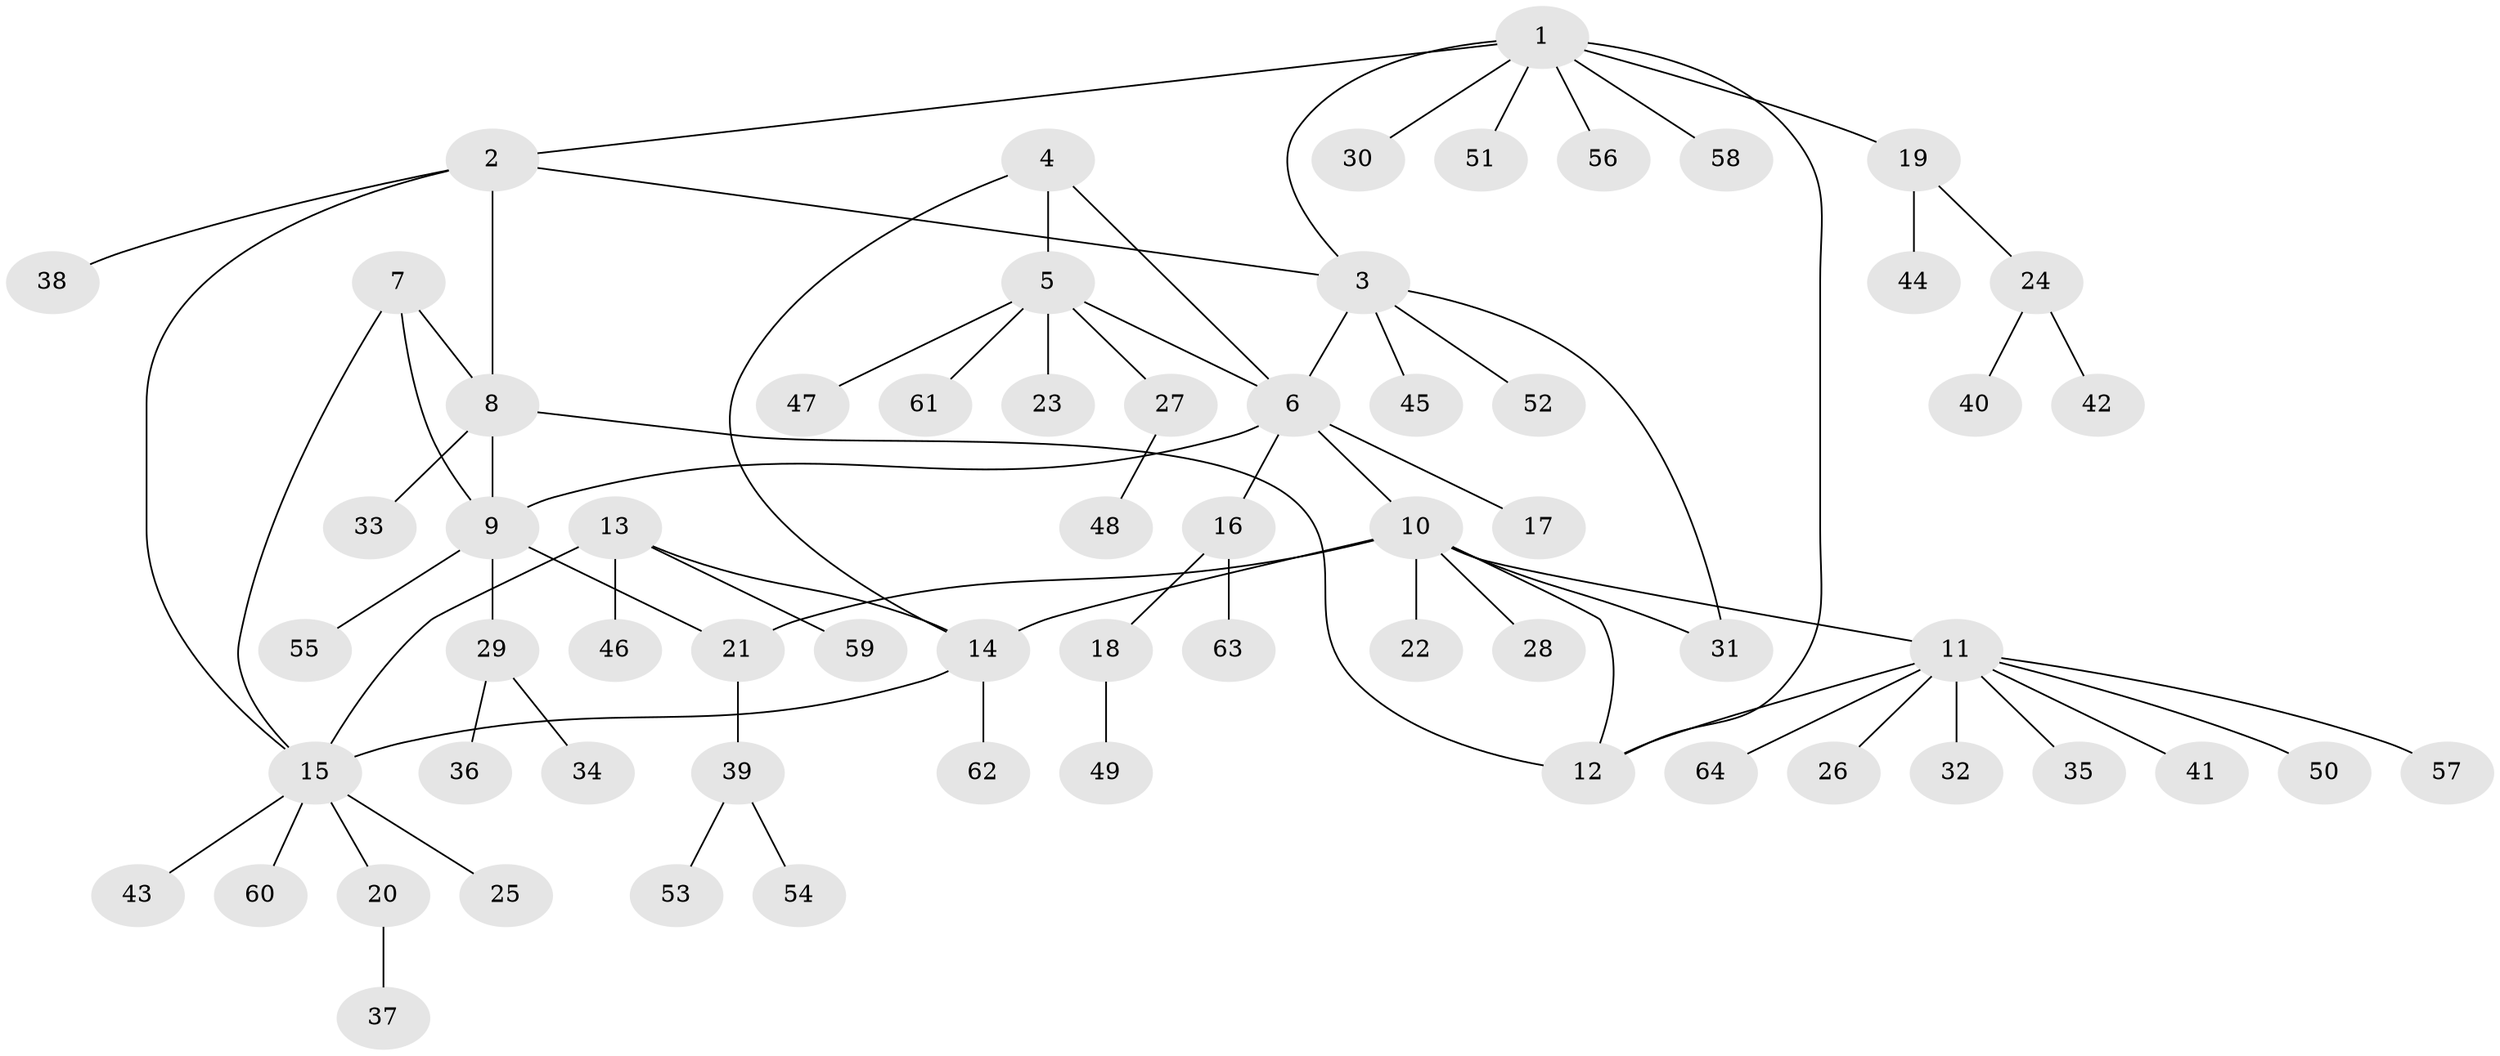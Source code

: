 // coarse degree distribution, {10: 0.020833333333333332, 4: 0.08333333333333333, 6: 0.041666666666666664, 7: 0.041666666666666664, 3: 0.0625, 8: 0.020833333333333332, 9: 0.020833333333333332, 1: 0.6666666666666666, 2: 0.041666666666666664}
// Generated by graph-tools (version 1.1) at 2025/24/03/03/25 07:24:17]
// undirected, 64 vertices, 76 edges
graph export_dot {
graph [start="1"]
  node [color=gray90,style=filled];
  1;
  2;
  3;
  4;
  5;
  6;
  7;
  8;
  9;
  10;
  11;
  12;
  13;
  14;
  15;
  16;
  17;
  18;
  19;
  20;
  21;
  22;
  23;
  24;
  25;
  26;
  27;
  28;
  29;
  30;
  31;
  32;
  33;
  34;
  35;
  36;
  37;
  38;
  39;
  40;
  41;
  42;
  43;
  44;
  45;
  46;
  47;
  48;
  49;
  50;
  51;
  52;
  53;
  54;
  55;
  56;
  57;
  58;
  59;
  60;
  61;
  62;
  63;
  64;
  1 -- 2;
  1 -- 3;
  1 -- 12;
  1 -- 19;
  1 -- 30;
  1 -- 51;
  1 -- 56;
  1 -- 58;
  2 -- 3;
  2 -- 8;
  2 -- 15;
  2 -- 38;
  3 -- 6;
  3 -- 31;
  3 -- 45;
  3 -- 52;
  4 -- 5;
  4 -- 6;
  4 -- 14;
  5 -- 6;
  5 -- 23;
  5 -- 27;
  5 -- 47;
  5 -- 61;
  6 -- 9;
  6 -- 10;
  6 -- 16;
  6 -- 17;
  7 -- 8;
  7 -- 9;
  7 -- 15;
  8 -- 9;
  8 -- 12;
  8 -- 33;
  9 -- 21;
  9 -- 29;
  9 -- 55;
  10 -- 11;
  10 -- 12;
  10 -- 14;
  10 -- 21;
  10 -- 22;
  10 -- 28;
  10 -- 31;
  11 -- 12;
  11 -- 26;
  11 -- 32;
  11 -- 35;
  11 -- 41;
  11 -- 50;
  11 -- 57;
  11 -- 64;
  13 -- 14;
  13 -- 15;
  13 -- 46;
  13 -- 59;
  14 -- 15;
  14 -- 62;
  15 -- 20;
  15 -- 25;
  15 -- 43;
  15 -- 60;
  16 -- 18;
  16 -- 63;
  18 -- 49;
  19 -- 24;
  19 -- 44;
  20 -- 37;
  21 -- 39;
  24 -- 40;
  24 -- 42;
  27 -- 48;
  29 -- 34;
  29 -- 36;
  39 -- 53;
  39 -- 54;
}
